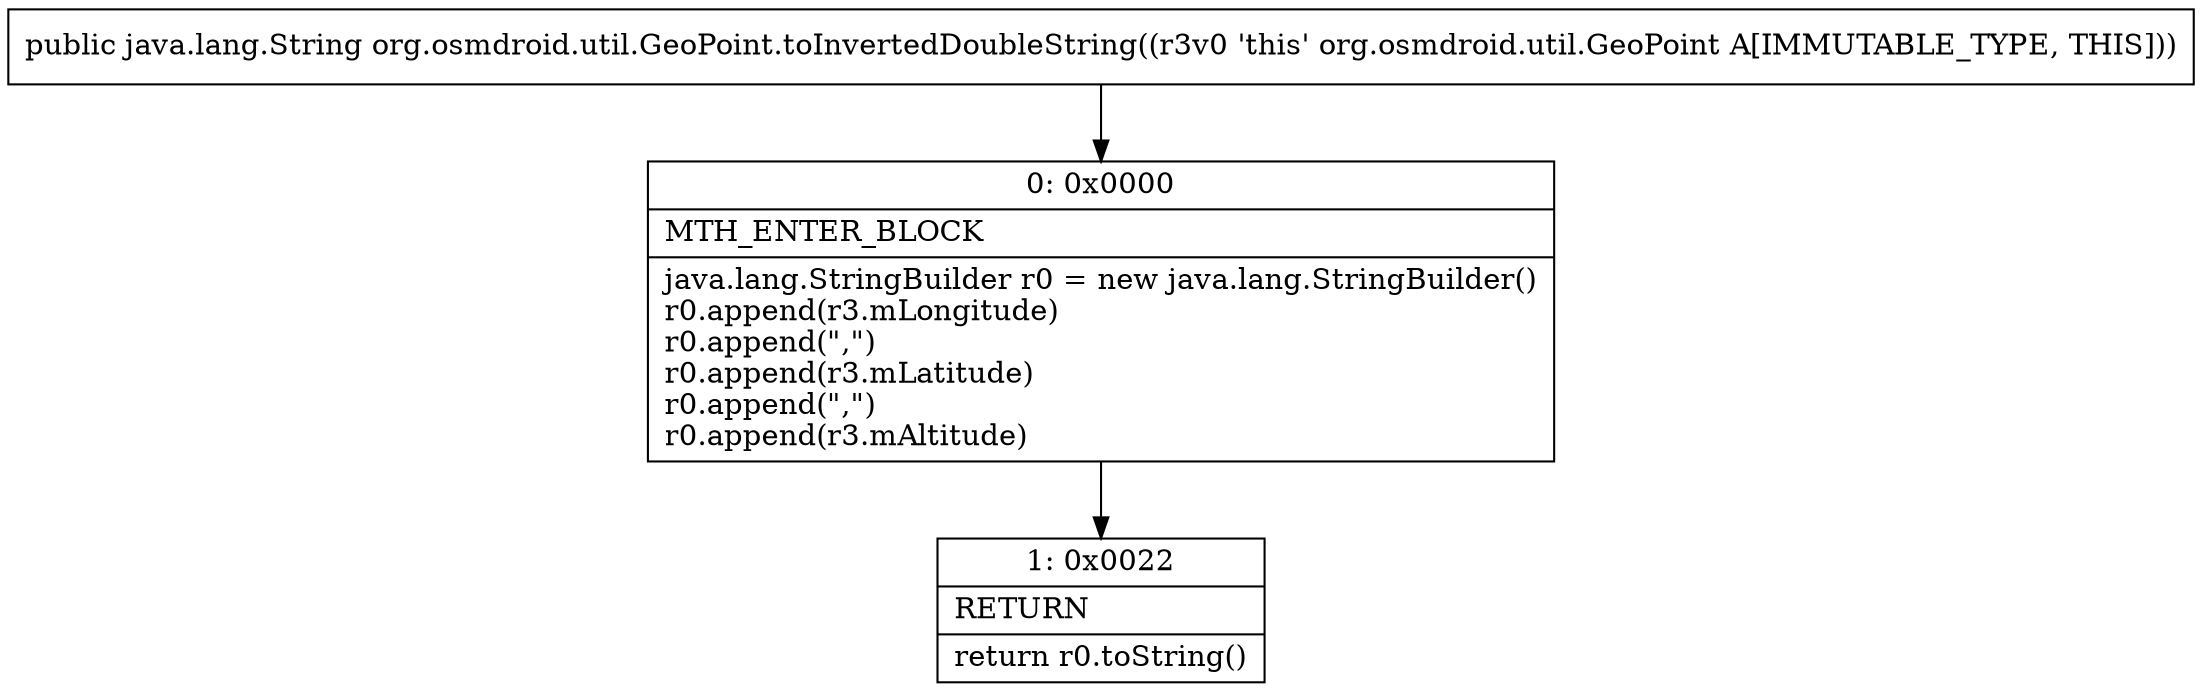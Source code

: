digraph "CFG fororg.osmdroid.util.GeoPoint.toInvertedDoubleString()Ljava\/lang\/String;" {
Node_0 [shape=record,label="{0\:\ 0x0000|MTH_ENTER_BLOCK\l|java.lang.StringBuilder r0 = new java.lang.StringBuilder()\lr0.append(r3.mLongitude)\lr0.append(\",\")\lr0.append(r3.mLatitude)\lr0.append(\",\")\lr0.append(r3.mAltitude)\l}"];
Node_1 [shape=record,label="{1\:\ 0x0022|RETURN\l|return r0.toString()\l}"];
MethodNode[shape=record,label="{public java.lang.String org.osmdroid.util.GeoPoint.toInvertedDoubleString((r3v0 'this' org.osmdroid.util.GeoPoint A[IMMUTABLE_TYPE, THIS])) }"];
MethodNode -> Node_0;
Node_0 -> Node_1;
}

